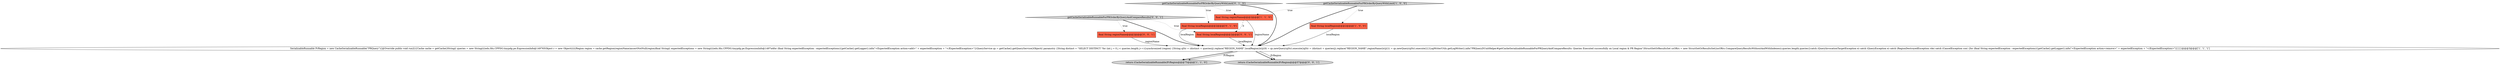digraph {
8 [style = filled, label = "final String regionName@@@2@@@['0', '0', '1']", fillcolor = tomato, shape = box image = "AAA0AAABBB3BBB"];
9 [style = filled, label = "final String localRegion@@@2@@@['0', '0', '1']", fillcolor = tomato, shape = box image = "AAA0AAABBB3BBB"];
4 [style = filled, label = "return (CacheSerializableRunnable)PrRegion@@@75@@@['1', '1', '0']", fillcolor = lightgray, shape = ellipse image = "AAA0AAABBB1BBB"];
6 [style = filled, label = "getCacheSerializableRunnableForPROrderByQueryWithLimit['0', '1', '0']", fillcolor = lightgray, shape = diamond image = "AAA0AAABBB2BBB"];
3 [style = filled, label = "final String regionName@@@2@@@['1', '1', '0']", fillcolor = tomato, shape = box image = "AAA0AAABBB1BBB"];
7 [style = filled, label = "getCacheSerializableRunnableForPROrderByQueryAndCompareResults['0', '0', '1']", fillcolor = lightgray, shape = diamond image = "AAA0AAABBB3BBB"];
5 [style = filled, label = "final String localRegion@@@2@@@['0', '1', '0']", fillcolor = tomato, shape = box image = "AAA0AAABBB2BBB"];
2 [style = filled, label = "SerializableRunnable PrRegion = new CacheSerializableRunnable(\"PRQuery\"){@Override public void run2(){Cache cache = getCache()String(( queries = new String((((edu.fdu.CPPDG.tinypdg.pe.ExpressionInfo@149765Object r = new Object((((((Region region = cache.getRegion(regionName)assertNotNull(region)final String(( expectedExceptions = new String((((edu.fdu.CPPDG.tinypdg.pe.ExpressionInfo@1497a4for (final String expectedException : expectedExceptions){getCache().getLogger().info(\"<ExpectedException action=add>\" + expectedException + \"</ExpectedException>\")}QueryService qs = getCache().getQueryService()Object(( paramstry {String distinct = \"SELECT DISTINCT \"for (int j = 0 j < queries.length j++){synchronized (region) {String qStr = (distinct + queries(j(.replace(\"REGION_NAME\",localRegion))r(j((0( = qs.newQuery(qStr).execute()qStr = (distinct + queries(j(.replace(\"REGION_NAME\",regionName))r(j((1( = qs.newQuery(qStr).execute()}}LogWriterUtils.getLogWriter().info(\"PRQueryDUnitHelper#getCacheSerializableRunnableForPRQueryAndCompareResults: Queries Executed successfully on Local region & PR Region\")StructSetOrResultsSet ssORrs = new StructSetOrResultsSet()ssORrs.CompareQueryResultsWithoutAndWithIndexes(r,queries.length,queries)}catch (QueryInvocationTargetException e) catch (QueryException e) catch (RegionDestroyedException rde) catch (CancelException cce) {for (final String expectedException : expectedExceptions){getCache().getLogger().info(\"<ExpectedException action=remove>\" + expectedException + \"</ExpectedException>\")}}}}@@@3@@@['1', '1', '1']", fillcolor = white, shape = ellipse image = "AAA0AAABBB1BBB"];
0 [style = filled, label = "getCacheSerializableRunnableForPROrderByQueryWithLimit['1', '0', '0']", fillcolor = lightgray, shape = diamond image = "AAA0AAABBB1BBB"];
10 [style = filled, label = "return (CacheSerializableRunnable)PrRegion@@@57@@@['0', '0', '1']", fillcolor = lightgray, shape = ellipse image = "AAA0AAABBB3BBB"];
1 [style = filled, label = "final String localRegion@@@2@@@['1', '0', '0']", fillcolor = tomato, shape = box image = "AAA0AAABBB1BBB"];
1->2 [style = solid, label="localRegion"];
5->2 [style = solid, label="localRegion"];
8->2 [style = solid, label="regionName"];
0->3 [style = dotted, label="true"];
6->5 [style = dotted, label="true"];
0->2 [style = bold, label=""];
0->1 [style = dotted, label="true"];
7->8 [style = dotted, label="true"];
2->10 [style = bold, label=""];
2->4 [style = bold, label=""];
3->2 [style = solid, label="regionName"];
7->9 [style = dotted, label="true"];
9->2 [style = solid, label="localRegion"];
3->9 [style = dashed, label="0"];
6->2 [style = bold, label=""];
6->3 [style = dotted, label="true"];
2->10 [style = solid, label="PrRegion"];
2->4 [style = solid, label="PrRegion"];
7->2 [style = bold, label=""];
}

